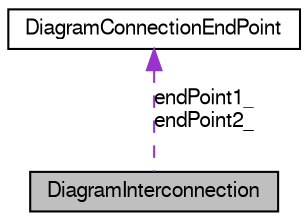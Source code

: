digraph G
{
  bgcolor="transparent";
  edge [fontname="FreeSans",fontsize=10,labelfontname="FreeSans",labelfontsize=10];
  node [fontname="FreeSans",fontsize=10,shape=record];
  Node1 [label="DiagramInterconnection",height=0.2,width=0.4,color="black", fillcolor="grey75", style="filled" fontcolor="black"];
  Node2 -> Node1 [dir=back,color="darkorchid3",fontsize=10,style="dashed",label="endPoint1_\nendPoint2_",fontname="FreeSans"];
  Node2 [label="DiagramConnectionEndPoint",height=0.2,width=0.4,color="black",URL="$class_diagram_connection_end_point.html",tooltip="DiagramConnectionEndPoint interface."];
}
